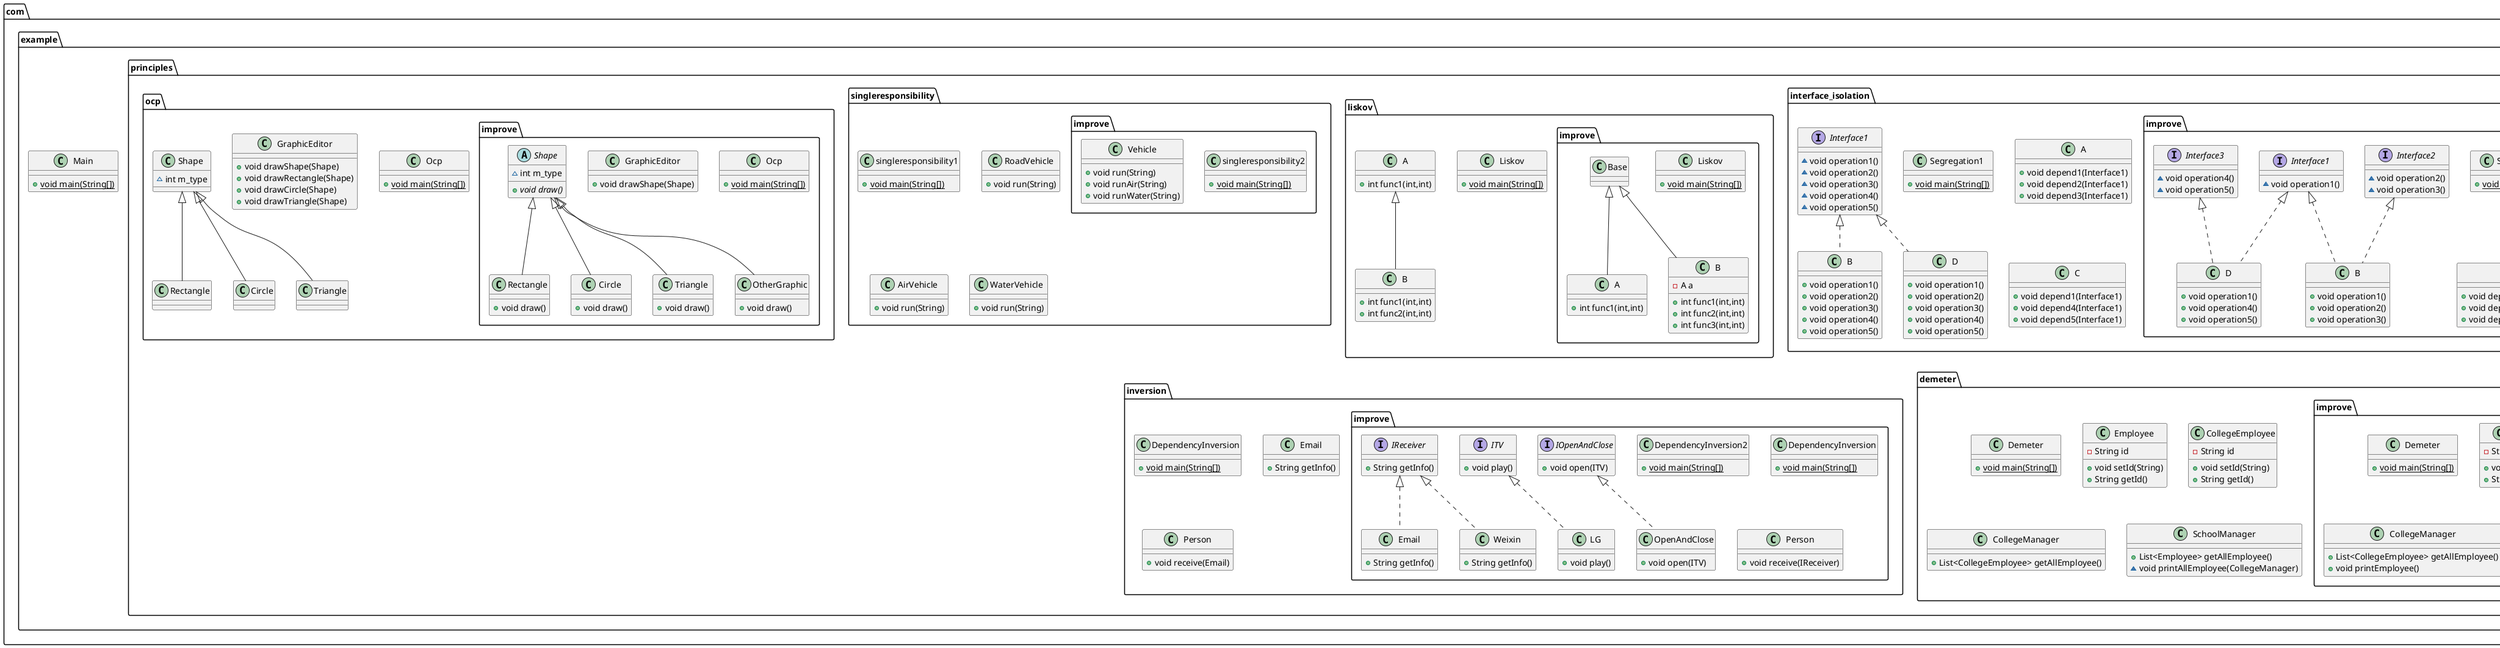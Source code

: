 @startuml
class com.example.principles.interface_isolation.Segregation1 {
+ {static} void main(String[])
}

interface com.example.principles.interface_isolation.Interface1 {
~ void operation1()
~ void operation2()
~ void operation3()
~ void operation4()
~ void operation5()
}

class com.example.principles.interface_isolation.B {
+ void operation1()
+ void operation2()
+ void operation3()
+ void operation4()
+ void operation5()
}

class com.example.principles.interface_isolation.D {
+ void operation1()
+ void operation2()
+ void operation3()
+ void operation4()
+ void operation5()
}

class com.example.principles.interface_isolation.A {
+ void depend1(Interface1)
+ void depend2(Interface1)
+ void depend3(Interface1)
}

class com.example.principles.interface_isolation.C {
+ void depend1(Interface1)
+ void depend4(Interface1)
+ void depend5(Interface1)
}

class com.example.principles.liskov.Liskov {
+ {static} void main(String[])
}

class com.example.principles.liskov.A {
+ int func1(int,int)
}

class com.example.principles.liskov.B {
+ int func1(int,int)
+ int func2(int,int)
}

class com.example.principles.singleresponsibility.improve.singleresponsibility2 {
+ {static} void main(String[])
}

class com.example.principles.singleresponsibility.improve.Vehicle {
+ void run(String)
+ void runAir(String)
+ void runWater(String)
}

class com.example.principles.demeter.Demeter {
+ {static} void main(String[])
}

class com.example.principles.demeter.Employee {
- String id
+ void setId(String)
+ String getId()
}


class com.example.principles.demeter.CollegeEmployee {
- String id
+ void setId(String)
+ String getId()
}


class com.example.principles.demeter.CollegeManager {
+ List<CollegeEmployee> getAllEmployee()
}

class com.example.principles.demeter.SchoolManager {
+ List<Employee> getAllEmployee()
~ void printAllEmployee(CollegeManager)
}

class com.example.Main {
+ {static} void main(String[])
}

class com.example.principles.ocp.improve.Ocp {
+ {static} void main(String[])
}

class com.example.principles.ocp.improve.GraphicEditor {
+ void drawShape(Shape)
}

abstract class com.example.principles.ocp.improve.Shape {
~ int m_type
+ {abstract}void draw()
}


class com.example.principles.ocp.improve.Rectangle {
+ void draw()
}

class com.example.principles.ocp.improve.Circle {
+ void draw()
}

class com.example.principles.ocp.improve.Triangle {
+ void draw()
}

class com.example.principles.ocp.improve.OtherGraphic {
+ void draw()
}

class com.example.principles.demeter.improve.Demeter {
+ {static} void main(String[])
}

class com.example.principles.demeter.improve.Employee {
- String id
+ void setId(String)
+ String getId()
}


class com.example.principles.demeter.improve.CollegeEmployee {
- String id
+ void setId(String)
+ String getId()
}


class com.example.principles.demeter.improve.CollegeManager {
+ List<CollegeEmployee> getAllEmployee()
+ void printEmployee()
}

class com.example.principles.demeter.improve.SchoolManager {
+ List<Employee> getAllEmployee()
~ void printAllEmployee(CollegeManager)
}

class com.example.principles.inversion.improve.DependencyInversion2 {
+ {static} void main(String[])
}

interface com.example.principles.inversion.improve.IOpenAndClose {
+ void open(ITV)
}

interface com.example.principles.inversion.improve.ITV {
+ void play()
}

class com.example.principles.inversion.improve.LG {
+ void play()
}

class com.example.principles.inversion.improve.OpenAndClose {
+ void open(ITV)
}

class com.example.principles.singleresponsibility.singleresponsibility1 {
+ {static} void main(String[])
}

class com.example.principles.singleresponsibility.RoadVehicle {
+ void run(String)
}

class com.example.principles.singleresponsibility.AirVehicle {
+ void run(String)
}

class com.example.principles.singleresponsibility.WaterVehicle {
+ void run(String)
}

class com.example.principles.inversion.improve.DependencyInversion {
+ {static} void main(String[])
}

interface com.example.principles.inversion.improve.IReceiver {
+ String getInfo()
}

class com.example.principles.inversion.improve.Email {
+ String getInfo()
}

class com.example.principles.inversion.improve.Weixin {
+ String getInfo()
}

class com.example.principles.inversion.improve.Person {
+ void receive(IReceiver)
}

class com.example.principles.inversion.DependencyInversion {
+ {static} void main(String[])
}

class com.example.principles.inversion.Email {
+ String getInfo()
}

class com.example.principles.inversion.Person {
+ void receive(Email)
}

class com.example.principles.interface_isolation.improve.Segregation2 {
+ {static} void main(String[])
}

interface com.example.principles.interface_isolation.improve.Interface1 {
~ void operation1()
}

interface com.example.principles.interface_isolation.improve.Interface2 {
~ void operation2()
~ void operation3()
}

interface com.example.principles.interface_isolation.improve.Interface3 {
~ void operation4()
~ void operation5()
}

class com.example.principles.interface_isolation.improve.B {
+ void operation1()
+ void operation2()
+ void operation3()
}

class com.example.principles.interface_isolation.improve.D {
+ void operation1()
+ void operation4()
+ void operation5()
}

class com.example.principles.interface_isolation.improve.A {
+ void depend1(Interface1)
+ void depend2(Interface2)
+ void depend3(Interface2)
}

class com.example.principles.interface_isolation.improve.C {
+ void depend1(Interface1)
+ void depend4(Interface3)
+ void depend5(Interface3)
}

class com.example.principles.liskov.improve.Liskov {
+ {static} void main(String[])
}

class com.example.principles.liskov.improve.Base {
}
class com.example.principles.liskov.improve.A {
+ int func1(int,int)
}

class com.example.principles.liskov.improve.B {
- A a
+ int func1(int,int)
+ int func2(int,int)
+ int func3(int,int)
}


class com.example.principles.ocp.Ocp {
+ {static} void main(String[])
}

class com.example.principles.ocp.GraphicEditor {
+ void drawShape(Shape)
+ void drawRectangle(Shape)
+ void drawCircle(Shape)
+ void drawTriangle(Shape)
}

class com.example.principles.ocp.Shape {
~ int m_type
}

class com.example.principles.ocp.Rectangle {
}
class com.example.principles.ocp.Circle {
}
class com.example.principles.ocp.Triangle {
}


com.example.principles.interface_isolation.Interface1 <|.. com.example.principles.interface_isolation.B
com.example.principles.interface_isolation.Interface1 <|.. com.example.principles.interface_isolation.D
com.example.principles.liskov.A <|-- com.example.principles.liskov.B
com.example.principles.ocp.improve.Shape <|-- com.example.principles.ocp.improve.Rectangle
com.example.principles.ocp.improve.Shape <|-- com.example.principles.ocp.improve.Circle
com.example.principles.ocp.improve.Shape <|-- com.example.principles.ocp.improve.Triangle
com.example.principles.ocp.improve.Shape <|-- com.example.principles.ocp.improve.OtherGraphic
com.example.principles.inversion.improve.ITV <|.. com.example.principles.inversion.improve.LG
com.example.principles.inversion.improve.IOpenAndClose <|.. com.example.principles.inversion.improve.OpenAndClose
com.example.principles.inversion.improve.IReceiver <|.. com.example.principles.inversion.improve.Email
com.example.principles.inversion.improve.IReceiver <|.. com.example.principles.inversion.improve.Weixin
com.example.principles.interface_isolation.improve.Interface1 <|.. com.example.principles.interface_isolation.improve.B
com.example.principles.interface_isolation.improve.Interface2 <|.. com.example.principles.interface_isolation.improve.B
com.example.principles.interface_isolation.improve.Interface1 <|.. com.example.principles.interface_isolation.improve.D
com.example.principles.interface_isolation.improve.Interface3 <|.. com.example.principles.interface_isolation.improve.D
com.example.principles.liskov.improve.Base <|-- com.example.principles.liskov.improve.A
com.example.principles.liskov.improve.Base <|-- com.example.principles.liskov.improve.B
com.example.principles.ocp.Shape <|-- com.example.principles.ocp.Rectangle
com.example.principles.ocp.Shape <|-- com.example.principles.ocp.Circle
com.example.principles.ocp.Shape <|-- com.example.principles.ocp.Triangle
@enduml